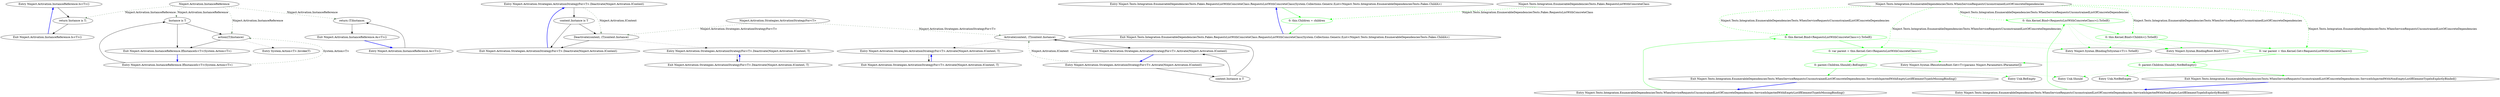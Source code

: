 digraph  {
m0_0 [cluster="Ninject.Activation.InstanceReference.Is<T>()", file="ConstructorSelectionTests.cs", label="Entry Ninject.Activation.InstanceReference.Is<T>()", span="34-34"];
m0_1 [cluster="Ninject.Activation.InstanceReference.Is<T>()", file="ConstructorSelectionTests.cs", label="return Instance is T;", span="36-36"];
m0_2 [cluster="Ninject.Activation.InstanceReference.Is<T>()", file="ConstructorSelectionTests.cs", label="Exit Ninject.Activation.InstanceReference.Is<T>()", span="34-34"];
m0_3 [cluster="Ninject.Activation.InstanceReference.As<T>()", file="ConstructorSelectionTests.cs", label="Entry Ninject.Activation.InstanceReference.As<T>()", span="44-44"];
m0_4 [cluster="Ninject.Activation.InstanceReference.As<T>()", file="ConstructorSelectionTests.cs", label="return (T)Instance;", span="46-46"];
m0_5 [cluster="Ninject.Activation.InstanceReference.As<T>()", file="ConstructorSelectionTests.cs", label="Exit Ninject.Activation.InstanceReference.As<T>()", span="44-44"];
m0_6 [cluster="Ninject.Activation.InstanceReference.IfInstanceIs<T>(System.Action<T>)", file="ConstructorSelectionTests.cs", label="Entry Ninject.Activation.InstanceReference.IfInstanceIs<T>(System.Action<T>)", span="54-54"];
m0_7 [cluster="Ninject.Activation.InstanceReference.IfInstanceIs<T>(System.Action<T>)", file="ConstructorSelectionTests.cs", label="Instance is T", span="56-56"];
m0_8 [cluster="Ninject.Activation.InstanceReference.IfInstanceIs<T>(System.Action<T>)", file="ConstructorSelectionTests.cs", label="action((T)Instance)", span="57-57"];
m0_9 [cluster="Ninject.Activation.InstanceReference.IfInstanceIs<T>(System.Action<T>)", file="ConstructorSelectionTests.cs", label="Exit Ninject.Activation.InstanceReference.IfInstanceIs<T>(System.Action<T>)", span="54-54"];
m0_10 [cluster="System.Action<T>.Invoke(T)", file="ConstructorSelectionTests.cs", label="Entry System.Action<T>.Invoke(T)", span="0-0"];
m0_11 [file="ConstructorSelectionTests.cs", label="Ninject.Activation.InstanceReference", span=""];
m1_5 [cluster="Ninject.Activation.Strategies.ActivationStrategyFor<T>.Deactivate(Ninject.Activation.IContext)", file="ReadOnlyKernel.cs", label="Entry Ninject.Activation.Strategies.ActivationStrategyFor<T>.Deactivate(Ninject.Activation.IContext)", span="12-12"];
m1_6 [cluster="Ninject.Activation.Strategies.ActivationStrategyFor<T>.Deactivate(Ninject.Activation.IContext)", file="ReadOnlyKernel.cs", label="context.Instance is T", span="14-14"];
m1_7 [cluster="Ninject.Activation.Strategies.ActivationStrategyFor<T>.Deactivate(Ninject.Activation.IContext)", file="ReadOnlyKernel.cs", label="Deactivate(context, (T)context.Instance)", span="15-15"];
m1_8 [cluster="Ninject.Activation.Strategies.ActivationStrategyFor<T>.Deactivate(Ninject.Activation.IContext)", file="ReadOnlyKernel.cs", label="Exit Ninject.Activation.Strategies.ActivationStrategyFor<T>.Deactivate(Ninject.Activation.IContext)", span="12-12"];
m1_4 [cluster="Ninject.Activation.Strategies.ActivationStrategyFor<T>.Activate(Ninject.Activation.IContext, T)", file="ReadOnlyKernel.cs", label="Entry Ninject.Activation.Strategies.ActivationStrategyFor<T>.Activate(Ninject.Activation.IContext, T)", span="18-18"];
m1_10 [cluster="Ninject.Activation.Strategies.ActivationStrategyFor<T>.Activate(Ninject.Activation.IContext, T)", file="ReadOnlyKernel.cs", label="Exit Ninject.Activation.Strategies.ActivationStrategyFor<T>.Activate(Ninject.Activation.IContext, T)", span="18-18"];
m1_9 [cluster="Ninject.Activation.Strategies.ActivationStrategyFor<T>.Deactivate(Ninject.Activation.IContext, T)", file="ReadOnlyKernel.cs", label="Entry Ninject.Activation.Strategies.ActivationStrategyFor<T>.Deactivate(Ninject.Activation.IContext, T)", span="19-19"];
m1_11 [cluster="Ninject.Activation.Strategies.ActivationStrategyFor<T>.Deactivate(Ninject.Activation.IContext, T)", file="ReadOnlyKernel.cs", label="Exit Ninject.Activation.Strategies.ActivationStrategyFor<T>.Deactivate(Ninject.Activation.IContext, T)", span="19-19"];
m1_0 [cluster="Ninject.Activation.Strategies.ActivationStrategyFor<T>.Activate(Ninject.Activation.IContext)", file="ReadOnlyKernel.cs", label="Entry Ninject.Activation.Strategies.ActivationStrategyFor<T>.Activate(Ninject.Activation.IContext)", span="6-6"];
m1_1 [cluster="Ninject.Activation.Strategies.ActivationStrategyFor<T>.Activate(Ninject.Activation.IContext)", file="ReadOnlyKernel.cs", label="context.Instance is T", span="8-8"];
m1_2 [cluster="Ninject.Activation.Strategies.ActivationStrategyFor<T>.Activate(Ninject.Activation.IContext)", file="ReadOnlyKernel.cs", label="Activate(context, (T)context.Instance)", span="9-9"];
m1_3 [cluster="Ninject.Activation.Strategies.ActivationStrategyFor<T>.Activate(Ninject.Activation.IContext)", file="ReadOnlyKernel.cs", label="Exit Ninject.Activation.Strategies.ActivationStrategyFor<T>.Activate(Ninject.Activation.IContext)", span="6-6"];
m1_12 [file="ReadOnlyKernel.cs", label="Ninject.Activation.Strategies.ActivationStrategyFor<T>", span=""];
m2_0 [cluster="Ninject.Tests.Integration.EnumerableDependenciesTests.Fakes.RequestsListWithConcreteClass.RequestsListWithConcreteClass(System.Collections.Generic.IList<Ninject.Tests.Integration.EnumerableDependenciesTests.Fakes.ChildA>)", file="RequestsListWithConcreteClass.cs", label="Entry Ninject.Tests.Integration.EnumerableDependenciesTests.Fakes.RequestsListWithConcreteClass.RequestsListWithConcreteClass(System.Collections.Generic.IList<Ninject.Tests.Integration.EnumerableDependenciesTests.Fakes.ChildA>)", span="6-6"];
m2_1 [cluster="Ninject.Tests.Integration.EnumerableDependenciesTests.Fakes.RequestsListWithConcreteClass.RequestsListWithConcreteClass(System.Collections.Generic.IList<Ninject.Tests.Integration.EnumerableDependenciesTests.Fakes.ChildA>)", color=green, community=0, file="RequestsListWithConcreteClass.cs", label="0: this.Children = children", span="8-8"];
m2_2 [cluster="Ninject.Tests.Integration.EnumerableDependenciesTests.Fakes.RequestsListWithConcreteClass.RequestsListWithConcreteClass(System.Collections.Generic.IList<Ninject.Tests.Integration.EnumerableDependenciesTests.Fakes.ChildA>)", file="RequestsListWithConcreteClass.cs", label="Exit Ninject.Tests.Integration.EnumerableDependenciesTests.Fakes.RequestsListWithConcreteClass.RequestsListWithConcreteClass(System.Collections.Generic.IList<Ninject.Tests.Integration.EnumerableDependenciesTests.Fakes.ChildA>)", span="6-6"];
m2_3 [file="RequestsListWithConcreteClass.cs", label="Ninject.Tests.Integration.EnumerableDependenciesTests.Fakes.RequestsListWithConcreteClass", span=""];
m4_6 [cluster="Ninject.Syntax.IBindingToSyntax<T1>.ToSelf()", file="WhenServiceRequestsUnconstrainedListOfConcreteDependencies.cs", label="Entry Ninject.Syntax.IBindingToSyntax<T1>.ToSelf()", span="39-39"];
m4_5 [cluster="Ninject.Syntax.BindingRoot.Bind<T>()", file="WhenServiceRequestsUnconstrainedListOfConcreteDependencies.cs", label="Entry Ninject.Syntax.BindingRoot.Bind<T>()", span="50-50"];
m4_0 [cluster="Ninject.Tests.Integration.EnumerableDependenciesTests.WhenServiceRequestsUnconstrainedListOfConcreteDependencies.ServiceIsInjectedWithEmptyListIfElementTypeIsMissingBinding()", file="WhenServiceRequestsUnconstrainedListOfConcreteDependencies.cs", label="Entry Ninject.Tests.Integration.EnumerableDependenciesTests.WhenServiceRequestsUnconstrainedListOfConcreteDependencies.ServiceIsInjectedWithEmptyListIfElementTypeIsMissingBinding()", span="9-9"];
m4_1 [cluster="Ninject.Tests.Integration.EnumerableDependenciesTests.WhenServiceRequestsUnconstrainedListOfConcreteDependencies.ServiceIsInjectedWithEmptyListIfElementTypeIsMissingBinding()", color=green, community=0, file="WhenServiceRequestsUnconstrainedListOfConcreteDependencies.cs", label="0: this.Kernel.Bind<RequestsListWithConcreteClass>().ToSelf()", span="11-11"];
m4_2 [cluster="Ninject.Tests.Integration.EnumerableDependenciesTests.WhenServiceRequestsUnconstrainedListOfConcreteDependencies.ServiceIsInjectedWithEmptyListIfElementTypeIsMissingBinding()", color=green, community=0, file="WhenServiceRequestsUnconstrainedListOfConcreteDependencies.cs", label="0: var parent = this.Kernel.Get<RequestsListWithConcreteClass>()", span="13-13"];
m4_3 [cluster="Ninject.Tests.Integration.EnumerableDependenciesTests.WhenServiceRequestsUnconstrainedListOfConcreteDependencies.ServiceIsInjectedWithEmptyListIfElementTypeIsMissingBinding()", color=green, community=0, file="WhenServiceRequestsUnconstrainedListOfConcreteDependencies.cs", label="0: parent.Children.Should().BeEmpty()", span="15-15"];
m4_4 [cluster="Ninject.Tests.Integration.EnumerableDependenciesTests.WhenServiceRequestsUnconstrainedListOfConcreteDependencies.ServiceIsInjectedWithEmptyListIfElementTypeIsMissingBinding()", file="WhenServiceRequestsUnconstrainedListOfConcreteDependencies.cs", label="Exit Ninject.Tests.Integration.EnumerableDependenciesTests.WhenServiceRequestsUnconstrainedListOfConcreteDependencies.ServiceIsInjectedWithEmptyListIfElementTypeIsMissingBinding()", span="9-9"];
m4_10 [cluster="Ninject.Tests.Integration.EnumerableDependenciesTests.WhenServiceRequestsUnconstrainedListOfConcreteDependencies.ServiceIsInjectedWithNonEmptyListIfElementTypeIsExplictlyBinded()", file="WhenServiceRequestsUnconstrainedListOfConcreteDependencies.cs", label="Entry Ninject.Tests.Integration.EnumerableDependenciesTests.WhenServiceRequestsUnconstrainedListOfConcreteDependencies.ServiceIsInjectedWithNonEmptyListIfElementTypeIsExplictlyBinded()", span="19-19"];
m4_11 [cluster="Ninject.Tests.Integration.EnumerableDependenciesTests.WhenServiceRequestsUnconstrainedListOfConcreteDependencies.ServiceIsInjectedWithNonEmptyListIfElementTypeIsExplictlyBinded()", color=green, community=0, file="WhenServiceRequestsUnconstrainedListOfConcreteDependencies.cs", label="0: this.Kernel.Bind<RequestsListWithConcreteClass>().ToSelf()", span="21-21"];
m4_12 [cluster="Ninject.Tests.Integration.EnumerableDependenciesTests.WhenServiceRequestsUnconstrainedListOfConcreteDependencies.ServiceIsInjectedWithNonEmptyListIfElementTypeIsExplictlyBinded()", color=green, community=0, file="WhenServiceRequestsUnconstrainedListOfConcreteDependencies.cs", label="0: this.Kernel.Bind<ChildA>().ToSelf()", span="22-22"];
m4_13 [cluster="Ninject.Tests.Integration.EnumerableDependenciesTests.WhenServiceRequestsUnconstrainedListOfConcreteDependencies.ServiceIsInjectedWithNonEmptyListIfElementTypeIsExplictlyBinded()", color=green, community=0, file="WhenServiceRequestsUnconstrainedListOfConcreteDependencies.cs", label="0: var parent = this.Kernel.Get<RequestsListWithConcreteClass>()", span="24-24"];
m4_14 [cluster="Ninject.Tests.Integration.EnumerableDependenciesTests.WhenServiceRequestsUnconstrainedListOfConcreteDependencies.ServiceIsInjectedWithNonEmptyListIfElementTypeIsExplictlyBinded()", color=green, community=0, file="WhenServiceRequestsUnconstrainedListOfConcreteDependencies.cs", label="0: parent.Children.Should().NotBeEmpty()", span="26-26"];
m4_15 [cluster="Ninject.Tests.Integration.EnumerableDependenciesTests.WhenServiceRequestsUnconstrainedListOfConcreteDependencies.ServiceIsInjectedWithNonEmptyListIfElementTypeIsExplictlyBinded()", file="WhenServiceRequestsUnconstrainedListOfConcreteDependencies.cs", label="Exit Ninject.Tests.Integration.EnumerableDependenciesTests.WhenServiceRequestsUnconstrainedListOfConcreteDependencies.ServiceIsInjectedWithNonEmptyListIfElementTypeIsExplictlyBinded()", span="19-19"];
m4_7 [cluster="Ninject.Syntax.IResolutionRoot.Get<T>(params Ninject.Parameters.IParameter[])", file="WhenServiceRequestsUnconstrainedListOfConcreteDependencies.cs", label="Entry Ninject.Syntax.IResolutionRoot.Get<T>(params Ninject.Parameters.IParameter[])", span="47-47"];
m4_9 [cluster="Unk.BeEmpty", file="WhenServiceRequestsUnconstrainedListOfConcreteDependencies.cs", label="Entry Unk.BeEmpty", span=""];
m4_16 [cluster="Unk.NotBeEmpty", file="WhenServiceRequestsUnconstrainedListOfConcreteDependencies.cs", label="Entry Unk.NotBeEmpty", span=""];
m4_8 [cluster="Unk.Should", file="WhenServiceRequestsUnconstrainedListOfConcreteDependencies.cs", label="Entry Unk.Should", span=""];
m4_17 [file="WhenServiceRequestsUnconstrainedListOfConcreteDependencies.cs", label="Ninject.Tests.Integration.EnumerableDependenciesTests.WhenServiceRequestsUnconstrainedListOfConcreteDependencies", span=""];
m0_0 -> m0_1  [key=0, style=solid];
m0_1 -> m0_2  [key=0, style=solid];
m0_2 -> m0_0  [color=blue, key=0, style=bold];
m0_3 -> m0_4  [key=0, style=solid];
m0_4 -> m0_5  [key=0, style=solid];
m0_5 -> m0_3  [color=blue, key=0, style=bold];
m0_6 -> m0_7  [key=0, style=solid];
m0_6 -> m0_8  [color=darkseagreen4, key=1, label="System.Action<T>", style=dashed];
m0_7 -> m0_8  [key=0, style=solid];
m0_7 -> m0_9  [key=0, style=solid];
m0_8 -> m0_9  [key=0, style=solid];
m0_8 -> m0_10  [key=2, style=dotted];
m0_9 -> m0_6  [color=blue, key=0, style=bold];
m0_11 -> m0_1  [color=darkseagreen4, key=1, label="Ninject.Activation.InstanceReference", style=dashed];
m0_11 -> m0_4  [color=darkseagreen4, key=1, label="Ninject.Activation.InstanceReference", style=dashed];
m0_11 -> m0_7  [color=darkseagreen4, key=1, label="Ninject.Activation.InstanceReference", style=dashed];
m0_11 -> m0_8  [color=darkseagreen4, key=1, label="Ninject.Activation.InstanceReference", style=dashed];
m1_5 -> m1_6  [key=0, style=solid];
m1_5 -> m1_7  [color=darkseagreen4, key=1, label="Ninject.Activation.IContext", style=dashed];
m1_6 -> m1_7  [key=0, style=solid];
m1_6 -> m1_8  [key=0, style=solid];
m1_7 -> m1_8  [key=0, style=solid];
m1_7 -> m1_9  [key=2, style=dotted];
m1_8 -> m1_5  [color=blue, key=0, style=bold];
m1_4 -> m1_10  [key=0, style=solid];
m1_10 -> m1_4  [color=blue, key=0, style=bold];
m1_9 -> m1_11  [key=0, style=solid];
m1_11 -> m1_9  [color=blue, key=0, style=bold];
m1_0 -> m1_1  [key=0, style=solid];
m1_0 -> m1_2  [color=darkseagreen4, key=1, label="Ninject.Activation.IContext", style=dashed];
m1_1 -> m1_2  [key=0, style=solid];
m1_1 -> m1_3  [key=0, style=solid];
m1_2 -> m1_3  [key=0, style=solid];
m1_2 -> m1_4  [key=2, style=dotted];
m1_3 -> m1_0  [color=blue, key=0, style=bold];
m1_12 -> m1_2  [color=darkseagreen4, key=1, label="Ninject.Activation.Strategies.ActivationStrategyFor<T>", style=dashed];
m1_12 -> m1_7  [color=darkseagreen4, key=1, label="Ninject.Activation.Strategies.ActivationStrategyFor<T>", style=dashed];
m2_0 -> m2_1  [color=green, key=0, style=solid];
m2_1 -> m2_2  [color=green, key=0, style=solid];
m2_2 -> m2_0  [color=blue, key=0, style=bold];
m2_3 -> m2_1  [color=green, key=1, label="Ninject.Tests.Integration.EnumerableDependenciesTests.Fakes.RequestsListWithConcreteClass", style=dashed];
m4_0 -> m4_1  [color=green, key=0, style=solid];
m4_1 -> m4_2  [color=green, key=0, style=solid];
m4_1 -> m4_5  [color=green, key=2, style=dotted];
m4_1 -> m4_6  [color=green, key=2, style=dotted];
m4_2 -> m4_3  [color=green, key=0, style=solid];
m4_2 -> m4_7  [color=green, key=2, style=dotted];
m4_3 -> m4_4  [color=green, key=0, style=solid];
m4_3 -> m4_8  [color=green, key=2, style=dotted];
m4_3 -> m4_9  [color=green, key=2, style=dotted];
m4_4 -> m4_0  [color=blue, key=0, style=bold];
m4_10 -> m4_11  [color=green, key=0, style=solid];
m4_11 -> m4_12  [color=green, key=0, style=solid];
m4_11 -> m4_5  [color=green, key=2, style=dotted];
m4_11 -> m4_6  [color=green, key=2, style=dotted];
m4_12 -> m4_13  [color=green, key=0, style=solid];
m4_12 -> m4_5  [color=green, key=2, style=dotted];
m4_12 -> m4_6  [color=green, key=2, style=dotted];
m4_13 -> m4_14  [color=green, key=0, style=solid];
m4_13 -> m4_7  [color=green, key=2, style=dotted];
m4_14 -> m4_15  [color=green, key=0, style=solid];
m4_14 -> m4_8  [color=green, key=2, style=dotted];
m4_14 -> m4_16  [color=green, key=2, style=dotted];
m4_15 -> m4_10  [color=blue, key=0, style=bold];
m4_17 -> m4_1  [color=green, key=1, label="Ninject.Tests.Integration.EnumerableDependenciesTests.WhenServiceRequestsUnconstrainedListOfConcreteDependencies", style=dashed];
m4_17 -> m4_2  [color=green, key=1, label="Ninject.Tests.Integration.EnumerableDependenciesTests.WhenServiceRequestsUnconstrainedListOfConcreteDependencies", style=dashed];
m4_17 -> m4_11  [color=green, key=1, label="Ninject.Tests.Integration.EnumerableDependenciesTests.WhenServiceRequestsUnconstrainedListOfConcreteDependencies", style=dashed];
m4_17 -> m4_12  [color=green, key=1, label="Ninject.Tests.Integration.EnumerableDependenciesTests.WhenServiceRequestsUnconstrainedListOfConcreteDependencies", style=dashed];
m4_17 -> m4_13  [color=green, key=1, label="Ninject.Tests.Integration.EnumerableDependenciesTests.WhenServiceRequestsUnconstrainedListOfConcreteDependencies", style=dashed];
}

